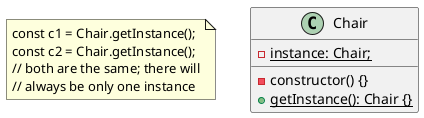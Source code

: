 @startuml
note as n1
const c1 = Chair.getInstance();
const c2 = Chair.getInstance();
// both are the same; there will
// always be only one instance
end note

class Chair {
    - {static} instance: Chair;
    - constructor() {}
    + {static} getInstance(): Chair {}
}
@enduml